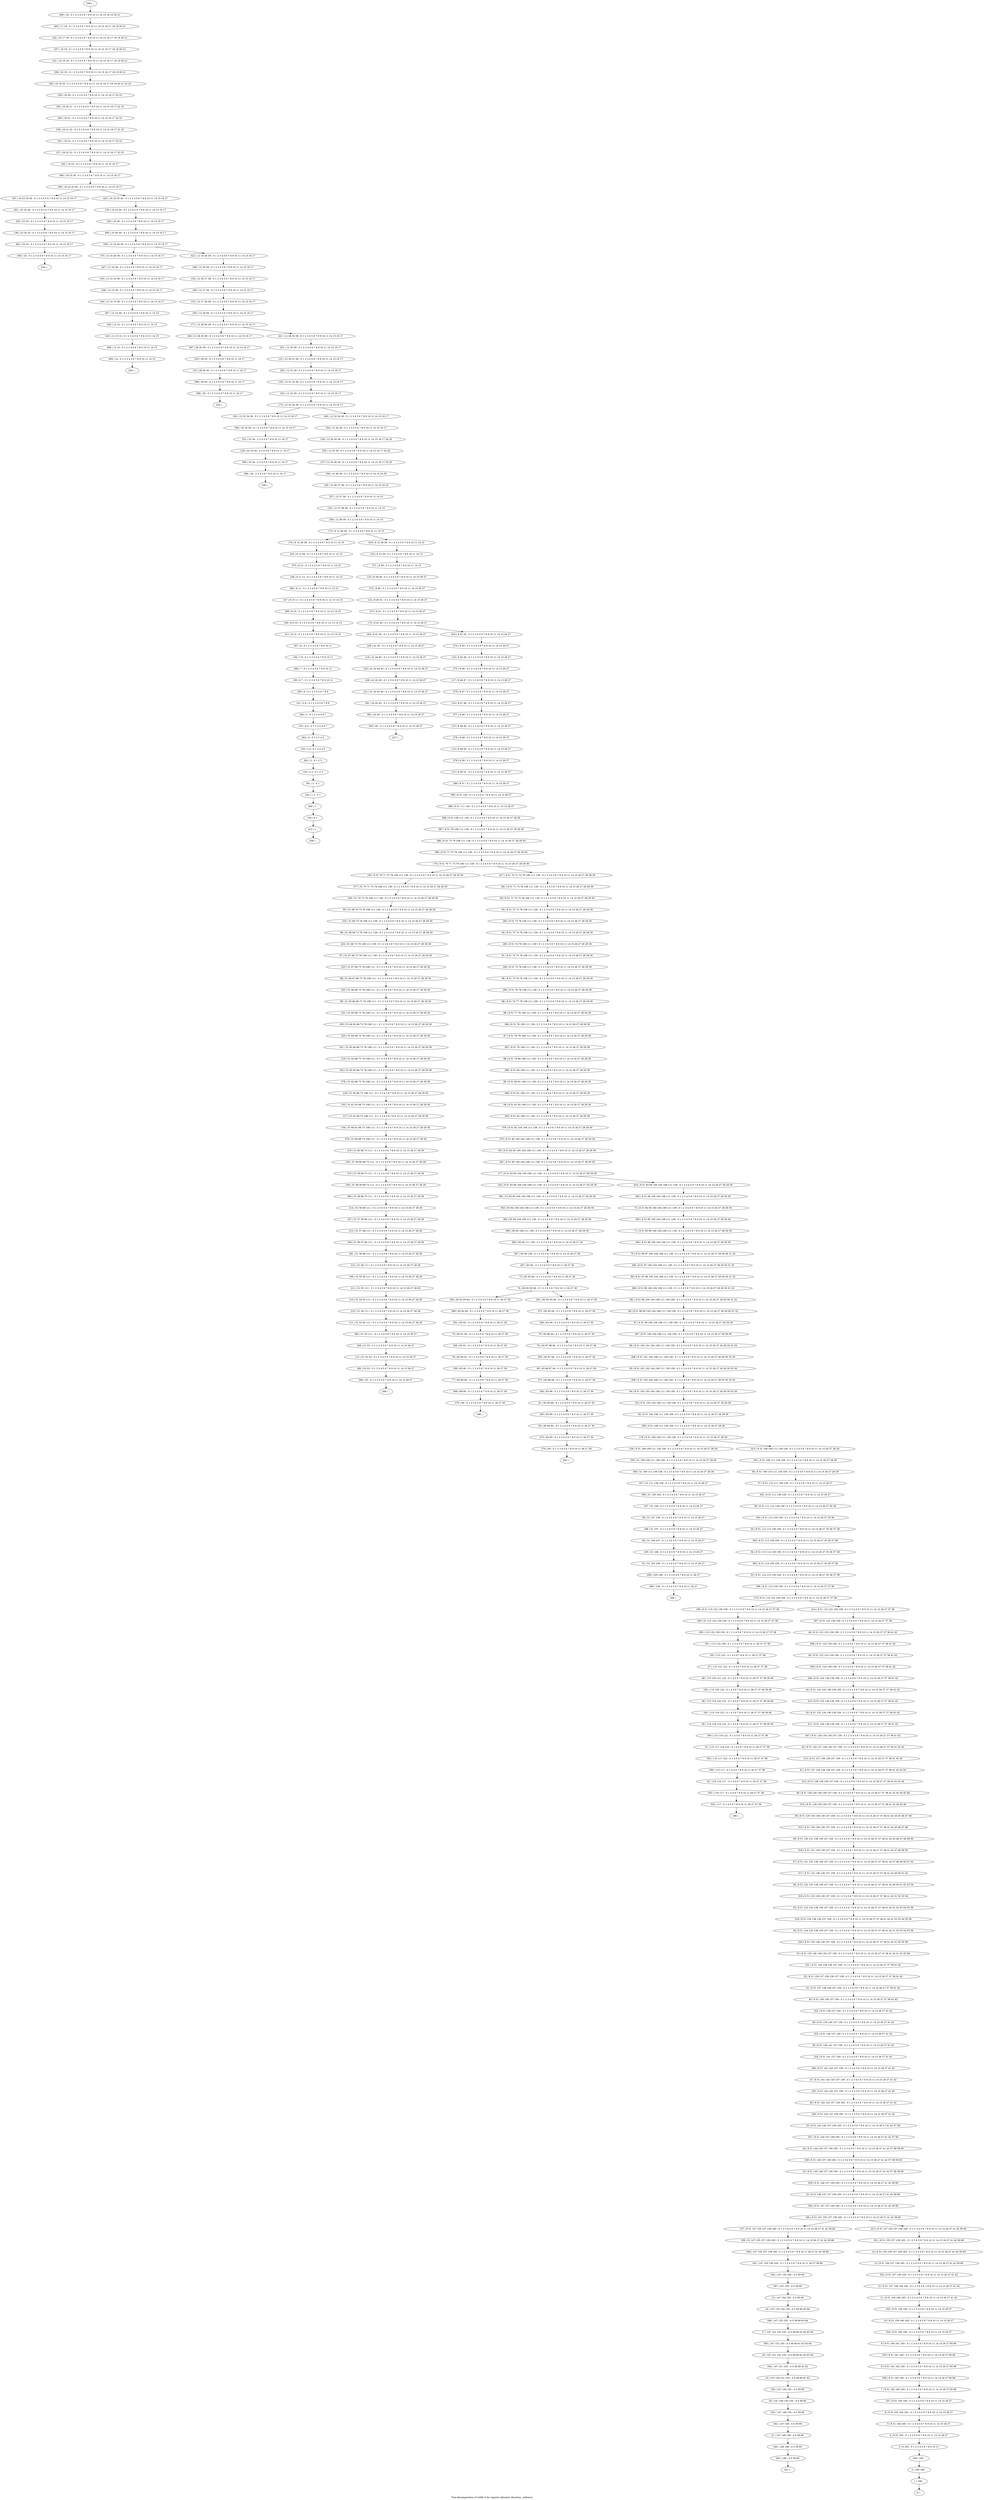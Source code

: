 digraph G {
graph [label="Tree-decomposition of width 9 for register allocator (function _address)"]
0[label="0 | : "];
1[label="1 | 166 : "];
2[label="2 | 165 166 : "];
3[label="3 | 8 165 : 0 1 2 3 4 5 6 7 8 9 10 11 "];
4[label="4 | 8 51 165 : 0 1 2 3 4 5 6 7 8 9 10 11 14 15 26 27 "];
5[label="5 | 8 51 164 165 : 0 1 2 3 4 5 6 7 8 9 10 11 14 15 26 27 "];
6[label="6 | 8 51 163 164 165 : 0 1 2 3 4 5 6 7 8 9 10 11 14 15 26 27 "];
7[label="7 | 8 51 162 163 165 : 0 1 2 3 4 5 6 7 8 9 10 11 14 15 26 27 65 66 "];
8[label="8 | 8 51 161 162 165 : 0 1 2 3 4 5 6 7 8 9 10 11 14 15 26 27 65 66 "];
9[label="9 | 8 51 160 161 165 : 0 1 2 3 4 5 6 7 8 9 10 11 14 15 26 27 65 66 "];
10[label="10 | 8 51 159 160 165 : 0 1 2 3 4 5 6 7 8 9 10 11 14 15 26 27 "];
11[label="11 | 8 51 158 159 165 : 0 1 2 3 4 5 6 7 8 9 10 11 14 15 26 27 41 42 "];
12[label="12 | 8 51 157 158 159 165 : 0 1 2 3 4 5 6 7 8 9 10 11 14 15 26 27 41 42 "];
13[label="13 | 8 51 156 157 159 165 : 0 1 2 3 4 5 6 7 8 9 10 11 14 15 26 27 41 42 59 60 "];
14[label="14 | 8 51 155 156 157 159 165 : 0 1 2 3 4 5 6 7 8 9 10 11 14 15 26 27 41 42 59 60 "];
15[label="15 | 147 154 155 : 4 5 59 60 "];
16[label="16 | 147 153 154 155 : 4 5 59 60 63 64 "];
17[label="17 | 147 152 153 155 : 4 5 59 60 61 62 63 64 "];
18[label="18 | 147 151 152 155 : 4 5 59 60 61 62 63 64 "];
19[label="19 | 147 150 151 155 : 4 5 59 60 61 62 "];
20[label="20 | 147 149 150 155 : 4 5 59 60 "];
21[label="21 | 147 148 149 : 4 5 59 60 "];
22[label="22 | 8 51 146 147 157 159 165 : 0 1 2 3 4 5 6 7 8 9 10 11 14 15 26 27 41 42 59 60 "];
23[label="23 | 8 51 145 146 157 159 165 : 0 1 2 3 4 5 6 7 8 9 10 11 14 15 26 27 41 42 57 58 59 60 "];
24[label="24 | 8 51 144 145 157 159 165 : 0 1 2 3 4 5 6 7 8 9 10 11 14 15 26 27 41 42 57 58 59 60 "];
25[label="25 | 8 51 143 144 157 159 165 : 0 1 2 3 4 5 6 7 8 9 10 11 14 15 26 27 41 42 57 58 "];
26[label="26 | 8 51 142 143 157 159 165 : 0 1 2 3 4 5 6 7 8 9 10 11 14 15 26 27 41 42 "];
27[label="27 | 8 51 141 142 143 157 159 : 0 1 2 3 4 5 6 7 8 9 10 11 14 15 26 27 41 42 "];
28[label="28 | 8 51 140 141 157 159 : 0 1 2 3 4 5 6 7 8 9 10 11 14 15 26 27 41 42 "];
29[label="29 | 8 51 139 140 157 159 : 0 1 2 3 4 5 6 7 8 9 10 11 14 15 26 27 41 42 "];
30[label="30 | 8 51 138 139 157 159 : 0 1 2 3 4 5 6 7 8 9 10 11 14 15 26 27 37 38 41 42 "];
31[label="31 | 8 51 137 138 139 157 159 : 0 1 2 3 4 5 6 7 8 9 10 11 14 15 26 27 37 38 41 42 "];
32[label="32 | 8 51 136 137 138 139 157 159 : 0 1 2 3 4 5 6 7 8 9 10 11 14 15 26 27 37 38 41 42 "];
33[label="33 | 8 51 135 136 138 139 157 159 : 0 1 2 3 4 5 6 7 8 9 10 11 14 15 26 27 37 38 41 42 51 52 55 56 "];
34[label="34 | 8 51 134 135 138 139 157 159 : 0 1 2 3 4 5 6 7 8 9 10 11 14 15 26 27 37 38 41 42 51 52 53 54 55 56 "];
35[label="35 | 8 51 133 134 138 139 157 159 : 0 1 2 3 4 5 6 7 8 9 10 11 14 15 26 27 37 38 41 42 51 52 53 54 55 56 "];
36[label="36 | 8 51 132 133 138 139 157 159 : 0 1 2 3 4 5 6 7 8 9 10 11 14 15 26 27 37 38 41 42 49 50 51 52 53 54 "];
37[label="37 | 8 51 131 132 138 139 157 159 : 0 1 2 3 4 5 6 7 8 9 10 11 14 15 26 27 37 38 41 42 47 48 49 50 51 52 "];
38[label="38 | 8 51 130 131 138 139 157 159 : 0 1 2 3 4 5 6 7 8 9 10 11 14 15 26 27 37 38 41 42 45 46 47 48 49 50 "];
39[label="39 | 8 51 129 130 138 139 157 159 : 0 1 2 3 4 5 6 7 8 9 10 11 14 15 26 27 37 38 41 42 44 45 46 47 48 "];
40[label="40 | 8 51 128 129 138 139 157 159 : 0 1 2 3 4 5 6 7 8 9 10 11 14 15 26 27 37 38 41 42 43 44 45 46 "];
41[label="41 | 8 51 127 128 138 139 157 159 : 0 1 2 3 4 5 6 7 8 9 10 11 14 15 26 27 37 38 41 42 43 44 "];
42[label="42 | 8 51 126 127 138 139 157 159 : 0 1 2 3 4 5 6 7 8 9 10 11 14 15 26 27 37 38 41 42 43 "];
43[label="43 | 8 51 125 126 138 139 159 : 0 1 2 3 4 5 6 7 8 9 10 11 14 15 26 27 37 38 41 42 "];
44[label="44 | 8 51 124 125 138 139 159 : 0 1 2 3 4 5 6 7 8 9 10 11 14 15 26 27 37 38 41 42 "];
45[label="45 | 8 51 123 124 139 159 : 0 1 2 3 4 5 6 7 8 9 10 11 14 15 26 27 37 38 41 42 "];
46[label="46 | 8 51 122 123 139 159 : 0 1 2 3 4 5 6 7 8 9 10 11 14 15 26 27 37 38 41 42 "];
47[label="47 | 115 121 122 : 0 1 4 5 6 7 8 9 10 11 26 27 37 38 "];
48[label="48 | 115 120 121 122 : 0 1 4 5 6 7 8 9 10 11 26 27 37 38 39 40 "];
49[label="49 | 115 119 120 122 : 0 1 4 5 6 7 8 9 10 11 26 27 37 38 39 40 "];
50[label="50 | 115 118 119 122 : 0 1 4 5 6 7 8 9 10 11 26 27 37 38 39 40 "];
51[label="51 | 115 117 118 122 : 0 1 4 5 6 7 8 9 10 11 26 27 37 38 "];
52[label="52 | 115 116 117 : 0 1 4 5 6 7 8 9 10 11 26 27 37 38 "];
53[label="53 | 8 51 114 115 139 159 : 0 1 2 3 4 5 6 7 8 9 10 11 14 15 26 27 35 36 37 38 "];
54[label="54 | 8 51 113 114 139 159 : 0 1 2 3 4 5 6 7 8 9 10 11 14 15 26 27 35 36 37 38 "];
55[label="55 | 8 51 112 113 139 159 : 0 1 2 3 4 5 6 7 8 9 10 11 14 15 26 27 35 36 37 38 "];
56[label="56 | 8 51 111 112 139 159 : 0 1 2 3 4 5 6 7 8 9 10 11 14 15 26 27 35 36 "];
57[label="57 | 8 51 110 111 139 159 : 0 1 2 3 4 5 6 7 8 9 10 11 14 15 26 27 "];
58[label="58 | 8 51 109 110 111 139 159 : 0 1 2 3 4 5 6 7 8 9 10 11 14 15 26 27 28 29 "];
59[label="59 | 51 107 159 : 0 1 2 3 4 5 6 7 8 9 10 11 14 15 26 27 "];
60[label="60 | 51 106 107 : 0 1 2 3 4 5 6 7 8 9 10 11 14 15 26 27 "];
61[label="61 | 51 105 106 : 0 1 2 3 4 5 6 7 8 9 10 11 14 15 26 27 "];
62[label="62 | 8 51 104 108 111 139 159 : 0 1 2 3 4 5 6 7 8 9 10 11 14 15 26 27 28 29 30 "];
63[label="63 | 8 51 103 104 108 111 139 159 : 0 1 2 3 4 5 6 7 8 9 10 11 14 15 26 27 28 29 30 "];
64[label="64 | 8 51 102 103 104 108 111 139 159 : 0 1 2 3 4 5 6 7 8 9 10 11 14 15 26 27 28 29 30 33 34 "];
65[label="65 | 8 51 101 102 104 108 111 139 159 : 0 1 2 3 4 5 6 7 8 9 10 11 14 15 26 27 28 29 30 33 34 "];
66[label="66 | 8 51 100 101 104 108 111 139 159 : 0 1 2 3 4 5 6 7 8 9 10 11 14 15 26 27 28 29 30 33 34 "];
67[label="67 | 8 51 99 100 104 108 111 139 159 : 0 1 2 3 4 5 6 7 8 9 10 11 14 15 26 27 28 29 30 "];
68[label="68 | 8 51 98 99 100 104 108 111 139 159 : 0 1 2 3 4 5 6 7 8 9 10 11 14 15 26 27 28 29 30 31 32 "];
69[label="69 | 8 51 97 98 100 104 108 111 139 : 0 1 2 3 4 5 6 7 8 9 10 11 14 15 26 27 28 29 30 31 32 "];
70[label="70 | 8 51 96 97 100 104 108 111 139 : 0 1 2 3 4 5 6 7 8 9 10 11 14 15 26 27 28 29 30 31 32 "];
71[label="71 | 8 51 95 96 100 104 108 111 139 : 0 1 2 3 4 5 6 7 8 9 10 11 14 15 26 27 28 29 30 "];
72[label="72 | 8 51 94 95 100 104 108 111 139 : 0 1 2 3 4 5 6 7 8 9 10 11 14 15 26 27 28 29 30 "];
73[label="73 | 83 93 94 : 0 1 2 3 4 5 6 7 8 9 10 11 26 27 30 "];
74[label="74 | 83 92 93 94 : 0 1 2 3 4 5 6 7 8 9 10 11 26 27 30 "];
75[label="75 | 83 91 92 : 0 1 2 3 4 5 6 7 8 9 10 11 26 27 30 "];
76[label="76 | 83 90 91 : 0 1 2 3 4 5 6 7 8 9 10 11 26 27 30 "];
77[label="77 | 83 89 90 : 0 1 2 3 4 5 6 7 8 9 10 11 26 27 30 "];
78[label="78 | 83 88 94 : 0 1 2 3 4 5 6 7 8 9 10 11 26 27 30 "];
79[label="79 | 83 87 88 94 : 0 1 2 3 4 5 6 7 8 9 10 11 26 27 30 "];
80[label="80 | 83 86 87 94 : 0 1 2 3 4 5 6 7 8 9 10 11 26 27 30 "];
81[label="81 | 83 85 86 : 0 1 2 3 4 5 6 7 8 9 10 11 26 27 30 "];
82[label="82 | 83 84 85 : 0 1 2 3 4 5 6 7 8 9 10 11 26 27 30 "];
83[label="83 | 8 51 82 83 100 104 108 111 139 : 0 1 2 3 4 5 6 7 8 9 10 11 14 15 26 27 28 29 30 "];
84[label="84 | 8 51 81 82 108 111 139 : 0 1 2 3 4 5 6 7 8 9 10 11 14 15 26 27 28 29 30 "];
85[label="85 | 8 51 80 81 108 111 139 : 0 1 2 3 4 5 6 7 8 9 10 11 14 15 26 27 28 29 30 "];
86[label="86 | 8 51 79 80 108 111 139 : 0 1 2 3 4 5 6 7 8 9 10 11 14 15 26 27 28 29 30 "];
87[label="87 | 8 51 78 79 108 111 139 : 0 1 2 3 4 5 6 7 8 9 10 11 14 15 26 27 28 29 30 "];
88[label="88 | 8 51 77 78 108 111 139 : 0 1 2 3 4 5 6 7 8 9 10 11 14 15 26 27 28 29 30 "];
89[label="89 | 8 51 76 77 78 108 111 139 : 0 1 2 3 4 5 6 7 8 9 10 11 14 15 26 27 28 29 30 "];
90[label="90 | 8 51 75 76 78 108 111 139 : 0 1 2 3 4 5 6 7 8 9 10 11 14 15 26 27 28 29 30 "];
91[label="91 | 8 51 74 75 78 108 111 139 : 0 1 2 3 4 5 6 7 8 9 10 11 14 15 26 27 28 29 30 "];
92[label="92 | 8 51 73 74 78 108 111 139 : 0 1 2 3 4 5 6 7 8 9 10 11 14 15 26 27 28 29 30 "];
93[label="93 | 8 51 72 73 78 108 111 139 : 0 1 2 3 4 5 6 7 8 9 10 11 14 15 26 27 28 29 30 "];
94[label="94 | 8 51 71 72 73 78 108 111 139 : 0 1 2 3 4 5 6 7 8 9 10 11 14 15 26 27 28 29 30 "];
95[label="95 | 51 69 70 73 78 108 111 139 : 0 1 2 3 4 5 6 7 8 9 10 11 14 15 26 27 28 29 30 "];
96[label="96 | 51 68 69 73 78 108 111 139 : 0 1 2 3 4 5 6 7 8 9 10 11 14 15 26 27 28 29 30 "];
97[label="97 | 51 67 68 73 78 108 111 139 : 0 1 2 3 4 5 6 7 8 9 10 11 14 15 26 27 28 29 30 "];
98[label="98 | 51 66 67 68 73 78 108 111 : 0 1 2 3 4 5 6 7 8 9 10 11 14 15 26 27 28 29 30 "];
99[label="99 | 51 65 66 68 73 78 108 111 : 0 1 2 3 4 5 6 7 8 9 10 11 14 15 26 27 28 29 30 "];
100[label="100 | 51 64 65 68 73 78 108 111 : 0 1 2 3 4 5 6 7 8 9 10 11 14 15 26 27 28 29 30 "];
101[label="101 | 51 63 64 68 73 78 108 111 : 0 1 2 3 4 5 6 7 8 9 10 11 14 15 26 27 28 29 30 "];
102[label="102 | 51 62 63 68 73 78 108 111 : 0 1 2 3 4 5 6 7 8 9 10 11 14 15 26 27 28 29 30 "];
103[label="103 | 51 61 62 68 73 108 111 : 0 1 2 3 4 5 6 7 8 9 10 11 14 15 26 27 28 29 30 "];
104[label="104 | 51 60 61 68 73 108 111 : 0 1 2 3 4 5 6 7 8 9 10 11 14 15 26 27 28 29 30 "];
105[label="105 | 51 59 60 68 73 111 : 0 1 2 3 4 5 6 7 8 9 10 11 14 15 26 27 28 29 "];
106[label="106 | 51 58 59 68 73 111 : 0 1 2 3 4 5 6 7 8 9 10 11 14 15 26 27 28 29 "];
107[label="107 | 51 57 58 68 111 : 0 1 2 3 4 5 6 7 8 9 10 11 14 15 26 27 28 29 "];
108[label="108 | 51 56 57 68 111 : 0 1 2 3 4 5 6 7 8 9 10 11 14 15 26 27 28 29 "];
109[label="109 | 51 55 56 111 : 0 1 2 3 4 5 6 7 8 9 10 11 14 15 26 27 28 29 "];
110[label="110 | 51 54 55 111 : 0 1 2 3 4 5 6 7 8 9 10 11 14 15 26 27 28 29 "];
111[label="111 | 51 53 54 111 : 0 1 2 3 4 5 6 7 8 9 10 11 14 15 26 27 28 29 "];
112[label="112 | 51 52 53 : 0 1 2 3 4 5 6 7 8 9 10 11 14 15 26 27 "];
113[label="113 | 8 50 51 : 0 1 2 3 4 5 6 7 8 9 10 11 14 15 26 27 "];
114[label="114 | 8 49 50 : 0 1 2 3 4 5 6 7 8 9 10 11 14 15 26 27 "];
115[label="115 | 8 48 49 : 0 1 2 3 4 5 6 7 8 9 10 11 14 15 26 27 "];
116[label="116 | 8 47 48 : 0 1 2 3 4 5 6 7 8 9 10 11 14 15 26 27 "];
117[label="117 | 8 46 47 : 0 1 2 3 4 5 6 7 8 9 10 11 14 15 26 27 "];
118[label="118 | 8 45 46 : 0 1 2 3 4 5 6 7 8 9 10 11 14 15 26 27 "];
119[label="119 | 41 44 45 : 0 1 2 3 4 5 6 7 8 9 10 11 14 15 26 27 "];
120[label="120 | 41 43 44 45 : 0 1 2 3 4 5 6 7 8 9 10 11 14 15 26 27 "];
121[label="121 | 41 42 43 45 : 0 1 2 3 4 5 6 7 8 9 10 11 14 15 26 27 "];
122[label="122 | 8 40 41 : 0 1 2 3 4 5 6 7 8 9 10 11 14 15 26 27 "];
123[label="123 | 8 39 40 : 0 1 2 3 4 5 6 7 8 9 10 11 14 15 26 27 "];
124[label="124 | 8 12 39 : 0 1 2 3 4 5 6 7 8 9 10 11 14 15 "];
125[label="125 | 12 37 38 39 : 0 1 2 3 4 5 6 7 8 9 10 11 14 15 "];
126[label="126 | 12 36 37 39 : 0 1 2 3 4 5 6 7 8 9 10 11 14 15 24 25 "];
127[label="127 | 12 35 36 39 : 0 1 2 3 4 5 6 7 8 9 10 11 14 15 16 17 24 25 "];
128[label="128 | 12 34 35 39 : 0 1 2 3 4 5 6 7 8 9 10 11 14 15 16 17 24 25 "];
129[label="129 | 32 33 34 : 2 3 4 5 6 7 8 9 10 11 16 17 "];
130[label="130 | 12 31 32 39 : 0 1 2 3 4 5 6 7 8 9 10 11 14 15 16 17 "];
131[label="131 | 12 30 31 39 : 0 1 2 3 4 5 6 7 8 9 10 11 14 15 16 17 "];
132[label="132 | 28 29 30 : 0 1 2 3 4 5 6 7 8 9 10 11 16 17 "];
133[label="133 | 12 27 28 39 : 0 1 2 3 4 5 6 7 8 9 10 11 14 15 16 17 "];
134[label="134 | 12 26 27 39 : 0 1 2 3 4 5 6 7 8 9 10 11 14 15 16 17 "];
135[label="135 | 16 23 26 : 0 1 2 3 4 5 6 7 8 9 10 11 14 15 16 17 "];
136[label="136 | 23 24 25 : 0 1 2 3 4 5 6 7 8 9 10 11 14 15 16 17 "];
137[label="137 | 16 22 23 : 0 1 2 3 4 5 6 7 8 9 10 11 14 15 16 17 22 23 "];
138[label="138 | 16 21 22 : 0 1 2 3 4 5 6 7 8 9 10 11 14 15 16 17 22 23 "];
139[label="139 | 16 20 21 : 0 1 2 3 4 5 6 7 8 9 10 11 14 15 16 17 22 23 "];
140[label="140 | 16 19 20 : 0 1 2 3 4 5 6 7 8 9 10 11 14 15 16 17 18 19 20 21 22 23 "];
141[label="141 | 16 18 19 : 0 1 2 3 4 5 6 7 8 9 10 11 14 15 16 17 18 19 20 21 "];
142[label="142 | 16 17 18 : 0 1 2 3 4 5 6 7 8 9 10 11 14 15 16 17 18 19 20 21 "];
143[label="143 | 12 15 16 39 : 0 1 2 3 4 5 6 7 8 9 10 11 14 15 16 17 "];
144[label="144 | 12 14 15 39 : 0 1 2 3 4 5 6 7 8 9 10 11 14 15 16 17 "];
145[label="145 | 12 13 14 : 0 1 2 3 4 5 6 7 8 9 10 11 14 15 "];
146[label="146 | 8 11 12 : 0 1 2 3 4 5 6 7 8 9 10 11 14 15 "];
147[label="147 | 8 10 11 : 0 1 2 3 4 5 6 7 8 9 10 11 12 13 14 15 "];
148[label="148 | 8 9 10 : 0 1 2 3 4 5 6 7 8 9 10 11 12 13 14 15 "];
149[label="149 | 7 8 : 0 1 2 3 4 5 6 7 8 9 10 11 "];
150[label="150 | 6 7 : 0 1 2 3 4 5 6 7 8 9 10 11 "];
151[label="151 | 5 6 : 0 1 2 3 4 5 6 7 8 9 "];
152[label="152 | 4 5 : 0 1 2 3 4 5 6 7 "];
153[label="153 | 3 4 : 0 1 2 3 4 5 "];
154[label="154 | 2 3 : 0 1 2 3 "];
155[label="155 | 1 2 : 0 1 "];
156[label="156 | 0 1 : "];
157[label="157 | 8 51 147 155 157 159 165 : 0 1 2 3 4 5 6 7 8 9 10 11 14 15 26 27 41 42 59 60 "];
158[label="158 | 8 51 115 122 139 159 : 0 1 2 3 4 5 6 7 8 9 10 11 14 15 26 27 37 38 "];
159[label="159 | 8 51 108 109 111 139 159 : 0 1 2 3 4 5 6 7 8 9 10 11 14 15 26 27 28 29 "];
160[label="160 | 83 92 93 94 : 0 1 2 3 4 5 6 7 8 9 10 11 26 27 30 "];
161[label="161 | 83 92 93 94 : 0 1 2 3 4 5 6 7 8 9 10 11 26 27 30 "];
162[label="162 | 8 51 83 94 100 104 108 111 139 : 0 1 2 3 4 5 6 7 8 9 10 11 14 15 26 27 28 29 30 "];
163[label="163 | 8 51 70 71 73 78 108 111 139 : 0 1 2 3 4 5 6 7 8 9 10 11 14 15 26 27 28 29 30 "];
164[label="164 | 8 41 45 : 0 1 2 3 4 5 6 7 8 9 10 11 14 15 26 27 "];
165[label="165 | 12 32 34 39 : 0 1 2 3 4 5 6 7 8 9 10 11 14 15 16 17 "];
166[label="166 | 12 28 30 39 : 0 1 2 3 4 5 6 7 8 9 10 11 14 15 16 17 "];
167[label="167 | 16 23 25 26 : 0 1 2 3 4 5 6 7 8 9 10 11 14 15 16 17 "];
168[label="168 | 16 23 25 26 : 0 1 2 3 4 5 6 7 8 9 10 11 14 15 16 17 "];
169[label="169 | 12 16 26 39 : 0 1 2 3 4 5 6 7 8 9 10 11 14 15 16 17 "];
170[label="170 | 12 16 26 39 : 0 1 2 3 4 5 6 7 8 9 10 11 14 15 16 17 "];
171[label="171 | 12 28 30 39 : 0 1 2 3 4 5 6 7 8 9 10 11 14 15 16 17 "];
172[label="172 | 12 32 34 39 : 0 1 2 3 4 5 6 7 8 9 10 11 14 15 16 17 "];
173[label="173 | 8 12 38 39 : 0 1 2 3 4 5 6 7 8 9 10 11 14 15 "];
174[label="174 | 8 12 38 39 : 0 1 2 3 4 5 6 7 8 9 10 11 14 15 "];
175[label="175 | 8 41 45 : 0 1 2 3 4 5 6 7 8 9 10 11 14 15 26 27 "];
176[label="176 | 8 51 70 71 73 78 108 111 139 : 0 1 2 3 4 5 6 7 8 9 10 11 14 15 26 27 28 29 30 "];
177[label="177 | 8 51 83 94 100 104 108 111 139 : 0 1 2 3 4 5 6 7 8 9 10 11 14 15 26 27 28 29 30 "];
178[label="178 | 8 51 108 109 111 139 159 : 0 1 2 3 4 5 6 7 8 9 10 11 14 15 26 27 28 29 "];
179[label="179 | 8 51 115 122 139 159 : 0 1 2 3 4 5 6 7 8 9 10 11 14 15 26 27 37 38 "];
180[label="180 | 8 51 147 155 157 159 165 : 0 1 2 3 4 5 6 7 8 9 10 11 14 15 26 27 41 42 59 60 "];
181[label="181 | : "];
182[label="182 | 147 149 : 4 5 59 60 "];
183[label="183 | 147 150 155 : 4 5 59 60 "];
184[label="184 | 147 151 155 : 4 5 59 60 61 62 "];
185[label="185 | 147 152 155 : 4 5 59 60 61 62 63 64 "];
186[label="186 | 147 153 155 : 4 5 59 60 63 64 "];
187[label="187 | 147 155 : 4 5 59 60 "];
188[label="188 | : "];
189[label="189 | 115 117 : 0 1 4 5 6 7 8 9 10 11 26 27 37 38 "];
190[label="190 | 115 118 122 : 0 1 4 5 6 7 8 9 10 11 26 27 37 38 "];
191[label="191 | 115 119 122 : 0 1 4 5 6 7 8 9 10 11 26 27 37 38 39 40 "];
192[label="192 | 115 120 122 : 0 1 4 5 6 7 8 9 10 11 26 27 37 38 39 40 "];
193[label="193 | 115 122 : 0 1 4 5 6 7 8 9 10 11 26 27 37 38 "];
194[label="194 | : "];
195[label="195 | 51 106 : 0 1 2 3 4 5 6 7 8 9 10 11 14 15 26 27 "];
196[label="196 | 51 107 : 0 1 2 3 4 5 6 7 8 9 10 11 14 15 26 27 "];
197[label="197 | 51 159 : 0 1 2 3 4 5 6 7 8 9 10 11 14 15 26 27 "];
198[label="198 | : "];
199[label="199 | 83 90 : 0 1 2 3 4 5 6 7 8 9 10 11 26 27 30 "];
200[label="200 | 83 91 : 0 1 2 3 4 5 6 7 8 9 10 11 26 27 30 "];
201[label="201 | 83 92 : 0 1 2 3 4 5 6 7 8 9 10 11 26 27 30 "];
202[label="202 | : "];
203[label="203 | 83 85 : 0 1 2 3 4 5 6 7 8 9 10 11 26 27 30 "];
204[label="204 | 83 86 : 0 1 2 3 4 5 6 7 8 9 10 11 26 27 30 "];
205[label="205 | 83 87 94 : 0 1 2 3 4 5 6 7 8 9 10 11 26 27 30 "];
206[label="206 | 83 94 : 0 1 2 3 4 5 6 7 8 9 10 11 26 27 30 "];
207[label="207 | 83 94 : 0 1 2 3 4 5 6 7 8 9 10 11 26 27 30 "];
208[label="208 | : "];
209[label="209 | 51 53 : 0 1 2 3 4 5 6 7 8 9 10 11 14 15 26 27 "];
210[label="210 | 51 54 111 : 0 1 2 3 4 5 6 7 8 9 10 11 14 15 26 27 28 29 "];
211[label="211 | 51 55 111 : 0 1 2 3 4 5 6 7 8 9 10 11 14 15 26 27 28 29 "];
212[label="212 | 51 56 111 : 0 1 2 3 4 5 6 7 8 9 10 11 14 15 26 27 28 29 "];
213[label="213 | 51 57 68 111 : 0 1 2 3 4 5 6 7 8 9 10 11 14 15 26 27 28 29 "];
214[label="214 | 51 58 68 111 : 0 1 2 3 4 5 6 7 8 9 10 11 14 15 26 27 28 29 "];
215[label="215 | 51 59 68 73 111 : 0 1 2 3 4 5 6 7 8 9 10 11 14 15 26 27 28 29 "];
216[label="216 | 51 60 68 73 111 : 0 1 2 3 4 5 6 7 8 9 10 11 14 15 26 27 28 29 "];
217[label="217 | 51 61 68 73 108 111 : 0 1 2 3 4 5 6 7 8 9 10 11 14 15 26 27 28 29 30 "];
218[label="218 | 51 62 68 73 108 111 : 0 1 2 3 4 5 6 7 8 9 10 11 14 15 26 27 28 29 30 "];
219[label="219 | 51 63 68 73 78 108 111 : 0 1 2 3 4 5 6 7 8 9 10 11 14 15 26 27 28 29 30 "];
220[label="220 | 51 64 68 73 78 108 111 : 0 1 2 3 4 5 6 7 8 9 10 11 14 15 26 27 28 29 30 "];
221[label="221 | 51 65 68 73 78 108 111 : 0 1 2 3 4 5 6 7 8 9 10 11 14 15 26 27 28 29 30 "];
222[label="222 | 51 66 68 73 78 108 111 : 0 1 2 3 4 5 6 7 8 9 10 11 14 15 26 27 28 29 30 "];
223[label="223 | 51 67 68 73 78 108 111 : 0 1 2 3 4 5 6 7 8 9 10 11 14 15 26 27 28 29 30 "];
224[label="224 | 51 68 73 78 108 111 139 : 0 1 2 3 4 5 6 7 8 9 10 11 14 15 26 27 28 29 30 "];
225[label="225 | 51 69 73 78 108 111 139 : 0 1 2 3 4 5 6 7 8 9 10 11 14 15 26 27 28 29 30 "];
226[label="226 | 51 70 73 78 108 111 139 : 0 1 2 3 4 5 6 7 8 9 10 11 14 15 26 27 28 29 30 "];
227[label="227 | : "];
228[label="228 | 41 43 45 : 0 1 2 3 4 5 6 7 8 9 10 11 14 15 26 27 "];
229[label="229 | 41 45 : 0 1 2 3 4 5 6 7 8 9 10 11 14 15 26 27 "];
230[label="230 | : "];
231[label="231 | 32 34 : 2 3 4 5 6 7 8 9 10 11 16 17 "];
232[label="232 | : "];
233[label="233 | 28 30 : 0 1 2 3 4 5 6 7 8 9 10 11 16 17 "];
234[label="234 | : "];
235[label="235 | 23 25 : 0 1 2 3 4 5 6 7 8 9 10 11 14 15 16 17 "];
236[label="236 | : "];
237[label="237 | 16 18 : 0 1 2 3 4 5 6 7 8 9 10 11 14 15 16 17 18 19 20 21 "];
238[label="238 | 16 19 : 0 1 2 3 4 5 6 7 8 9 10 11 14 15 16 17 18 19 20 21 "];
239[label="239 | 16 20 : 0 1 2 3 4 5 6 7 8 9 10 11 14 15 16 17 22 23 "];
240[label="240 | 16 21 : 0 1 2 3 4 5 6 7 8 9 10 11 14 15 16 17 22 23 "];
241[label="241 | 16 22 : 0 1 2 3 4 5 6 7 8 9 10 11 14 15 16 17 22 23 "];
242[label="242 | 16 23 : 0 1 2 3 4 5 6 7 8 9 10 11 14 15 16 17 "];
243[label="243 | 16 26 : 0 1 2 3 4 5 6 7 8 9 10 11 14 15 16 17 "];
244[label="244 | : "];
245[label="245 | 12 14 : 0 1 2 3 4 5 6 7 8 9 10 11 14 15 "];
246[label="246 | 12 15 39 : 0 1 2 3 4 5 6 7 8 9 10 11 14 15 16 17 "];
247[label="247 | 12 16 39 : 0 1 2 3 4 5 6 7 8 9 10 11 14 15 16 17 "];
248[label="248 | 12 26 39 : 0 1 2 3 4 5 6 7 8 9 10 11 14 15 16 17 "];
249[label="249 | 12 27 39 : 0 1 2 3 4 5 6 7 8 9 10 11 14 15 16 17 "];
250[label="250 | 12 28 39 : 0 1 2 3 4 5 6 7 8 9 10 11 14 15 16 17 "];
251[label="251 | 12 30 39 : 0 1 2 3 4 5 6 7 8 9 10 11 14 15 16 17 "];
252[label="252 | 12 31 39 : 0 1 2 3 4 5 6 7 8 9 10 11 14 15 16 17 "];
253[label="253 | 12 32 39 : 0 1 2 3 4 5 6 7 8 9 10 11 14 15 16 17 "];
254[label="254 | 12 34 39 : 0 1 2 3 4 5 6 7 8 9 10 11 14 15 16 17 "];
255[label="255 | 12 35 39 : 0 1 2 3 4 5 6 7 8 9 10 11 14 15 16 17 24 25 "];
256[label="256 | 12 36 39 : 0 1 2 3 4 5 6 7 8 9 10 11 14 15 24 25 "];
257[label="257 | 12 37 39 : 0 1 2 3 4 5 6 7 8 9 10 11 14 15 "];
258[label="258 | 12 38 39 : 0 1 2 3 4 5 6 7 8 9 10 11 14 15 "];
259[label="259 | : "];
260[label="260 | 1 : "];
261[label="261 | 2 : 0 1 "];
262[label="262 | 3 : 0 1 2 3 "];
263[label="263 | 4 : 0 1 2 3 4 5 "];
264[label="264 | 5 : 0 1 2 3 4 5 6 7 "];
265[label="265 | 6 : 0 1 2 3 4 5 6 7 8 9 "];
266[label="266 | 7 : 0 1 2 3 4 5 6 7 8 9 10 11 "];
267[label="267 | 8 : 0 1 2 3 4 5 6 7 8 9 10 11 "];
268[label="268 | 8 10 : 0 1 2 3 4 5 6 7 8 9 10 11 12 13 14 15 "];
269[label="269 | 8 11 : 0 1 2 3 4 5 6 7 8 9 10 11 14 15 "];
270[label="270 | 8 12 : 0 1 2 3 4 5 6 7 8 9 10 11 14 15 "];
271[label="271 | 8 39 : 0 1 2 3 4 5 6 7 8 9 10 11 14 15 "];
272[label="272 | 8 40 : 0 1 2 3 4 5 6 7 8 9 10 11 14 15 26 27 "];
273[label="273 | 8 41 : 0 1 2 3 4 5 6 7 8 9 10 11 14 15 26 27 "];
274[label="274 | 8 45 : 0 1 2 3 4 5 6 7 8 9 10 11 14 15 26 27 "];
275[label="275 | 8 46 : 0 1 2 3 4 5 6 7 8 9 10 11 14 15 26 27 "];
276[label="276 | 8 47 : 0 1 2 3 4 5 6 7 8 9 10 11 14 15 26 27 "];
277[label="277 | 8 48 : 0 1 2 3 4 5 6 7 8 9 10 11 14 15 26 27 "];
278[label="278 | 8 49 : 0 1 2 3 4 5 6 7 8 9 10 11 14 15 26 27 "];
279[label="279 | 8 50 : 0 1 2 3 4 5 6 7 8 9 10 11 14 15 26 27 "];
280[label="280 | 8 51 : 0 1 2 3 4 5 6 7 8 9 10 11 14 15 26 27 "];
281[label="281 | 8 51 71 73 78 108 111 139 : 0 1 2 3 4 5 6 7 8 9 10 11 14 15 26 27 28 29 30 "];
282[label="282 | 8 51 73 78 108 111 139 : 0 1 2 3 4 5 6 7 8 9 10 11 14 15 26 27 28 29 30 "];
283[label="283 | 8 51 74 78 108 111 139 : 0 1 2 3 4 5 6 7 8 9 10 11 14 15 26 27 28 29 30 "];
284[label="284 | 8 51 75 78 108 111 139 : 0 1 2 3 4 5 6 7 8 9 10 11 14 15 26 27 28 29 30 "];
285[label="285 | 8 51 76 78 108 111 139 : 0 1 2 3 4 5 6 7 8 9 10 11 14 15 26 27 28 29 30 "];
286[label="286 | 8 51 78 108 111 139 : 0 1 2 3 4 5 6 7 8 9 10 11 14 15 26 27 28 29 30 "];
287[label="287 | 8 51 79 108 111 139 : 0 1 2 3 4 5 6 7 8 9 10 11 14 15 26 27 28 29 30 "];
288[label="288 | 8 51 80 108 111 139 : 0 1 2 3 4 5 6 7 8 9 10 11 14 15 26 27 28 29 30 "];
289[label="289 | 8 51 81 108 111 139 : 0 1 2 3 4 5 6 7 8 9 10 11 14 15 26 27 28 29 30 "];
290[label="290 | 8 51 82 108 111 139 : 0 1 2 3 4 5 6 7 8 9 10 11 14 15 26 27 28 29 30 "];
291[label="291 | 8 51 83 100 104 108 111 139 : 0 1 2 3 4 5 6 7 8 9 10 11 14 15 26 27 28 29 30 "];
292[label="292 | 8 51 94 100 104 108 111 139 : 0 1 2 3 4 5 6 7 8 9 10 11 14 15 26 27 28 29 30 "];
293[label="293 | 8 51 95 100 104 108 111 139 : 0 1 2 3 4 5 6 7 8 9 10 11 14 15 26 27 28 29 30 "];
294[label="294 | 8 51 96 100 104 108 111 139 : 0 1 2 3 4 5 6 7 8 9 10 11 14 15 26 27 28 29 30 "];
295[label="295 | 8 51 97 100 104 108 111 139 : 0 1 2 3 4 5 6 7 8 9 10 11 14 15 26 27 28 29 30 31 32 "];
296[label="296 | 8 51 98 100 104 108 111 139 : 0 1 2 3 4 5 6 7 8 9 10 11 14 15 26 27 28 29 30 31 32 "];
297[label="297 | 8 51 100 104 108 111 139 159 : 0 1 2 3 4 5 6 7 8 9 10 11 14 15 26 27 28 29 30 "];
298[label="298 | 8 51 101 104 108 111 139 159 : 0 1 2 3 4 5 6 7 8 9 10 11 14 15 26 27 28 29 30 33 34 "];
299[label="299 | 8 51 102 104 108 111 139 159 : 0 1 2 3 4 5 6 7 8 9 10 11 14 15 26 27 28 29 30 33 34 "];
300[label="300 | 8 51 108 111 139 159 : 0 1 2 3 4 5 6 7 8 9 10 11 14 15 26 27 28 29 "];
301[label="301 | 8 51 109 111 139 159 : 0 1 2 3 4 5 6 7 8 9 10 11 14 15 26 27 28 29 "];
302[label="302 | 8 51 111 139 159 : 0 1 2 3 4 5 6 7 8 9 10 11 14 15 26 27 "];
303[label="303 | 8 51 112 139 159 : 0 1 2 3 4 5 6 7 8 9 10 11 14 15 26 27 35 36 "];
304[label="304 | 8 51 113 139 159 : 0 1 2 3 4 5 6 7 8 9 10 11 14 15 26 27 35 36 37 38 "];
305[label="305 | 8 51 114 139 159 : 0 1 2 3 4 5 6 7 8 9 10 11 14 15 26 27 35 36 37 38 "];
306[label="306 | 8 51 115 139 159 : 0 1 2 3 4 5 6 7 8 9 10 11 14 15 26 27 37 38 "];
307[label="307 | 8 51 122 139 159 : 0 1 2 3 4 5 6 7 8 9 10 11 14 15 26 27 37 38 "];
308[label="308 | 8 51 123 139 159 : 0 1 2 3 4 5 6 7 8 9 10 11 14 15 26 27 37 38 41 42 "];
309[label="309 | 8 51 124 139 159 : 0 1 2 3 4 5 6 7 8 9 10 11 14 15 26 27 37 38 41 42 "];
310[label="310 | 8 51 125 138 139 159 : 0 1 2 3 4 5 6 7 8 9 10 11 14 15 26 27 37 38 41 42 "];
311[label="311 | 8 51 126 138 139 159 : 0 1 2 3 4 5 6 7 8 9 10 11 14 15 26 27 37 38 41 42 "];
312[label="312 | 8 51 127 138 139 157 159 : 0 1 2 3 4 5 6 7 8 9 10 11 14 15 26 27 37 38 41 42 43 "];
313[label="313 | 8 51 128 138 139 157 159 : 0 1 2 3 4 5 6 7 8 9 10 11 14 15 26 27 37 38 41 42 43 44 "];
314[label="314 | 8 51 129 138 139 157 159 : 0 1 2 3 4 5 6 7 8 9 10 11 14 15 26 27 37 38 41 42 44 45 46 "];
315[label="315 | 8 51 130 138 139 157 159 : 0 1 2 3 4 5 6 7 8 9 10 11 14 15 26 27 37 38 41 42 45 46 47 48 "];
316[label="316 | 8 51 131 138 139 157 159 : 0 1 2 3 4 5 6 7 8 9 10 11 14 15 26 27 37 38 41 42 47 48 49 50 "];
317[label="317 | 8 51 132 138 139 157 159 : 0 1 2 3 4 5 6 7 8 9 10 11 14 15 26 27 37 38 41 42 49 50 51 52 "];
318[label="318 | 8 51 133 138 139 157 159 : 0 1 2 3 4 5 6 7 8 9 10 11 14 15 26 27 37 38 41 42 51 52 53 54 "];
319[label="319 | 8 51 134 138 139 157 159 : 0 1 2 3 4 5 6 7 8 9 10 11 14 15 26 27 37 38 41 42 51 52 53 54 55 56 "];
320[label="320 | 8 51 135 138 139 157 159 : 0 1 2 3 4 5 6 7 8 9 10 11 14 15 26 27 37 38 41 42 51 52 55 56 "];
321[label="321 | 8 51 136 138 139 157 159 : 0 1 2 3 4 5 6 7 8 9 10 11 14 15 26 27 37 38 41 42 "];
322[label="322 | 8 51 139 157 159 : 0 1 2 3 4 5 6 7 8 9 10 11 14 15 26 27 41 42 "];
323[label="323 | 8 51 140 157 159 : 0 1 2 3 4 5 6 7 8 9 10 11 14 15 26 27 41 42 "];
324[label="324 | 8 51 141 157 159 : 0 1 2 3 4 5 6 7 8 9 10 11 14 15 26 27 41 42 "];
325[label="325 | 8 51 142 143 157 159 : 0 1 2 3 4 5 6 7 8 9 10 11 14 15 26 27 41 42 "];
326[label="326 | 8 51 143 157 159 165 : 0 1 2 3 4 5 6 7 8 9 10 11 14 15 26 27 41 42 "];
327[label="327 | 8 51 144 157 159 165 : 0 1 2 3 4 5 6 7 8 9 10 11 14 15 26 27 41 42 57 58 "];
328[label="328 | 8 51 145 157 159 165 : 0 1 2 3 4 5 6 7 8 9 10 11 14 15 26 27 41 42 57 58 59 60 "];
329[label="329 | 8 51 146 157 159 165 : 0 1 2 3 4 5 6 7 8 9 10 11 14 15 26 27 41 42 59 60 "];
330[label="330 | 8 51 147 157 159 165 : 0 1 2 3 4 5 6 7 8 9 10 11 14 15 26 27 41 42 59 60 "];
331[label="331 | 8 51 155 157 159 165 : 0 1 2 3 4 5 6 7 8 9 10 11 14 15 26 27 41 42 59 60 "];
332[label="332 | 8 51 157 159 165 : 0 1 2 3 4 5 6 7 8 9 10 11 14 15 26 27 41 42 "];
333[label="333 | 8 51 159 165 : 0 1 2 3 4 5 6 7 8 9 10 11 14 15 26 27 "];
334[label="334 | 8 51 160 165 : 0 1 2 3 4 5 6 7 8 9 10 11 14 15 26 27 "];
335[label="335 | 8 51 161 165 : 0 1 2 3 4 5 6 7 8 9 10 11 14 15 26 27 65 66 "];
336[label="336 | 8 51 162 165 : 0 1 2 3 4 5 6 7 8 9 10 11 14 15 26 27 65 66 "];
337[label="337 | 8 51 163 165 : 0 1 2 3 4 5 6 7 8 9 10 11 14 15 26 27 "];
338[label="338 | 165 : "];
339[label="339 | 51 147 155 157 159 165 : 0 1 2 3 4 5 6 7 8 9 10 11 14 15 26 27 41 42 59 60 "];
340[label="340 | 147 155 157 159 165 : 0 1 2 3 4 5 6 7 8 9 10 11 26 27 41 42 59 60 "];
341[label="341 | 147 155 159 165 : 0 1 2 3 4 5 6 7 8 9 10 11 26 27 59 60 "];
342[label="342 | 147 155 165 : 4 5 59 60 "];
343[label="343 | 147 149 155 : 4 5 59 60 "];
344[label="344 | 148 149 : 4 5 59 60 "];
345[label="345 | 149 : 4 5 59 60 "];
346[label="346 | 8 51 141 143 157 159 : 0 1 2 3 4 5 6 7 8 9 10 11 14 15 26 27 41 42 "];
347[label="347 | 8 51 126 138 139 157 159 : 0 1 2 3 4 5 6 7 8 9 10 11 14 15 26 27 37 38 41 42 "];
348[label="348 | 8 51 124 138 139 159 : 0 1 2 3 4 5 6 7 8 9 10 11 14 15 26 27 37 38 41 42 "];
349[label="349 | 51 115 122 139 159 : 0 1 2 3 4 5 6 7 8 9 10 11 14 15 26 27 37 38 "];
350[label="350 | 115 122 139 159 : 0 1 2 3 4 5 6 7 8 9 10 11 14 15 26 27 37 38 "];
351[label="351 | 115 122 159 : 0 1 2 3 4 5 6 7 8 9 10 11 26 27 37 38 "];
352[label="352 | 115 117 122 : 0 1 4 5 6 7 8 9 10 11 26 27 37 38 "];
353[label="353 | 116 117 : 0 1 4 5 6 7 8 9 10 11 26 27 37 38 "];
354[label="354 | 117 : 0 1 4 5 6 7 8 9 10 11 26 27 37 38 "];
355[label="355 | 51 108 109 111 139 159 : 0 1 2 3 4 5 6 7 8 9 10 11 14 15 26 27 28 29 "];
356[label="356 | 51 109 111 139 159 : 0 1 2 3 4 5 6 7 8 9 10 11 14 15 26 27 28 29 "];
357[label="357 | 51 111 139 159 : 0 1 2 3 4 5 6 7 8 9 10 11 14 15 26 27 "];
358[label="358 | 51 139 159 : 0 1 2 3 4 5 6 7 8 9 10 11 14 15 26 27 "];
359[label="359 | 105 106 : 0 1 2 3 4 5 6 7 8 9 10 11 26 27 "];
360[label="360 | 106 : 0 1 2 3 4 5 6 7 8 9 10 11 26 27 "];
361[label="361 | 8 51 98 100 104 108 111 139 159 : 0 1 2 3 4 5 6 7 8 9 10 11 14 15 26 27 28 29 30 31 32 "];
362[label="362 | 51 83 94 100 104 108 111 139 : 0 1 2 3 4 5 6 7 8 9 10 11 14 15 26 27 28 29 30 "];
363[label="363 | 83 94 100 104 108 111 139 : 0 1 2 3 4 5 6 7 8 9 10 11 14 15 26 27 28 29 30 "];
364[label="364 | 83 94 104 108 111 139 : 0 1 2 3 4 5 6 7 8 9 10 11 14 15 26 27 28 29 30 "];
365[label="365 | 83 94 108 111 139 : 0 1 2 3 4 5 6 7 8 9 10 11 14 15 26 27 28 29 30 "];
366[label="366 | 83 94 111 139 : 0 1 2 3 4 5 6 7 8 9 10 11 14 15 26 27 30 "];
367[label="367 | 83 94 139 : 0 1 2 3 4 5 6 7 8 9 10 11 14 15 26 27 30 "];
368[label="368 | 83 92 94 : 0 1 2 3 4 5 6 7 8 9 10 11 26 27 30 "];
369[label="369 | 89 90 : 0 1 2 3 4 5 6 7 8 9 10 11 26 27 30 "];
370[label="370 | 90 : 0 1 2 3 4 5 6 7 8 9 10 11 26 27 30 "];
371[label="371 | 83 93 94 : 0 1 2 3 4 5 6 7 8 9 10 11 26 27 30 "];
372[label="372 | 83 86 94 : 0 1 2 3 4 5 6 7 8 9 10 11 26 27 30 "];
373[label="373 | 84 85 : 0 1 2 3 4 5 6 7 8 9 10 11 26 27 30 "];
374[label="374 | 85 : 0 1 2 3 4 5 6 7 8 9 10 11 26 27 30 "];
375[label="375 | 8 51 82 100 104 108 111 139 : 0 1 2 3 4 5 6 7 8 9 10 11 14 15 26 27 28 29 30 "];
376[label="376 | 8 51 82 104 108 111 139 : 0 1 2 3 4 5 6 7 8 9 10 11 14 15 26 27 28 29 30 "];
377[label="377 | 51 70 71 73 78 108 111 139 : 0 1 2 3 4 5 6 7 8 9 10 11 14 15 26 27 28 29 30 "];
378[label="378 | 51 62 68 73 78 108 111 : 0 1 2 3 4 5 6 7 8 9 10 11 14 15 26 27 28 29 30 "];
379[label="379 | 51 60 68 73 108 111 : 0 1 2 3 4 5 6 7 8 9 10 11 14 15 26 27 28 29 "];
380[label="380 | 51 58 68 73 111 : 0 1 2 3 4 5 6 7 8 9 10 11 14 15 26 27 28 29 "];
381[label="381 | 51 56 68 111 : 0 1 2 3 4 5 6 7 8 9 10 11 14 15 26 27 28 29 "];
382[label="382 | 51 53 111 : 0 1 2 3 4 5 6 7 8 9 10 11 14 15 26 27 "];
383[label="383 | 52 53 : 0 1 2 3 4 5 6 7 8 9 10 11 14 15 26 27 "];
384[label="384 | 53 : 0 1 2 3 4 5 6 7 8 9 10 11 14 15 26 27 "];
385[label="385 | 8 51 71 73 78 108 111 139 : 0 1 2 3 4 5 6 7 8 9 10 11 14 15 26 27 28 29 30 "];
386[label="386 | 8 51 73 78 108 111 139 : 0 1 2 3 4 5 6 7 8 9 10 11 14 15 26 27 28 29 30 "];
387[label="387 | 8 51 78 108 111 139 : 0 1 2 3 4 5 6 7 8 9 10 11 14 15 26 27 28 29 30 "];
388[label="388 | 8 51 108 111 139 : 0 1 2 3 4 5 6 7 8 9 10 11 14 15 26 27 28 29 "];
389[label="389 | 8 51 111 139 : 0 1 2 3 4 5 6 7 8 9 10 11 14 15 26 27 "];
390[label="390 | 8 51 139 : 0 1 2 3 4 5 6 7 8 9 10 11 14 15 26 27 "];
391[label="391 | 42 43 45 : 0 1 2 3 4 5 6 7 8 9 10 11 14 15 26 27 "];
392[label="392 | 43 45 : 0 1 2 3 4 5 6 7 8 9 10 11 14 15 26 27 "];
393[label="393 | 45 : 0 1 2 3 4 5 6 7 8 9 10 11 14 15 26 27 "];
394[label="394 | 32 34 39 : 0 1 2 3 4 5 6 7 8 9 10 11 14 15 16 17 "];
395[label="395 | 33 34 : 2 3 4 5 6 7 8 9 10 11 16 17 "];
396[label="396 | 34 : 2 3 4 5 6 7 8 9 10 11 16 17 "];
397[label="397 | 28 30 39 : 0 1 2 3 4 5 6 7 8 9 10 11 14 15 16 17 "];
398[label="398 | 29 30 : 0 1 2 3 4 5 6 7 8 9 10 11 16 17 "];
399[label="399 | 30 : 0 1 2 3 4 5 6 7 8 9 10 11 16 17 "];
400[label="400 | 16 26 39 : 0 1 2 3 4 5 6 7 8 9 10 11 14 15 16 17 "];
401[label="401 | 23 25 26 : 0 1 2 3 4 5 6 7 8 9 10 11 14 15 16 17 "];
402[label="402 | 24 25 : 0 1 2 3 4 5 6 7 8 9 10 11 14 15 16 17 "];
403[label="403 | 25 : 0 1 2 3 4 5 6 7 8 9 10 11 14 15 16 17 "];
404[label="404 | 16 23 26 : 0 1 2 3 4 5 6 7 8 9 10 11 14 15 16 17 "];
405[label="405 | 17 18 : 0 1 2 3 4 5 6 7 8 9 10 11 14 15 16 17 18 19 20 21 "];
406[label="406 | 18 : 0 1 2 3 4 5 6 7 8 9 10 11 14 15 18 19 20 21 "];
407[label="407 | 12 14 39 : 0 1 2 3 4 5 6 7 8 9 10 11 14 15 "];
408[label="408 | 13 14 : 0 1 2 3 4 5 6 7 8 9 10 11 14 15 "];
409[label="409 | 14 : 0 1 2 3 4 5 6 7 8 9 10 11 14 15 "];
410[label="410 | 8 12 39 : 0 1 2 3 4 5 6 7 8 9 10 11 14 15 "];
411[label="411 | 8 10 : 0 1 2 3 4 5 6 7 8 9 10 11 12 13 14 15 "];
412[label="412 | 1 : "];
413[label="413 | 8 51 147 155 157 159 165 : 0 1 2 3 4 5 6 7 8 9 10 11 14 15 26 27 41 42 59 60 "];
414[label="414 | 8 51 115 122 139 159 : 0 1 2 3 4 5 6 7 8 9 10 11 14 15 26 27 37 38 "];
415[label="415 | 8 51 108 109 111 139 159 : 0 1 2 3 4 5 6 7 8 9 10 11 14 15 26 27 28 29 "];
416[label="416 | 8 51 83 94 100 104 108 111 139 : 0 1 2 3 4 5 6 7 8 9 10 11 14 15 26 27 28 29 30 "];
417[label="417 | 8 51 70 71 73 78 108 111 139 : 0 1 2 3 4 5 6 7 8 9 10 11 14 15 26 27 28 29 30 "];
418[label="418 | 8 41 45 : 0 1 2 3 4 5 6 7 8 9 10 11 14 15 26 27 "];
419[label="419 | 8 12 38 39 : 0 1 2 3 4 5 6 7 8 9 10 11 14 15 "];
420[label="420 | 12 32 34 39 : 0 1 2 3 4 5 6 7 8 9 10 11 14 15 16 17 "];
421[label="421 | 12 28 30 39 : 0 1 2 3 4 5 6 7 8 9 10 11 14 15 16 17 "];
422[label="422 | 12 16 26 39 : 0 1 2 3 4 5 6 7 8 9 10 11 14 15 16 17 "];
423[label="423 | 16 23 25 26 : 0 1 2 3 4 5 6 7 8 9 10 11 14 15 16 17 "];
15->16 ;
47->48 ;
73->74 ;
78->79 ;
119->120 ;
74->160 ;
74->161 ;
182->21 ;
183->20 ;
19->183 ;
184->19 ;
18->184 ;
185->18 ;
17->185 ;
186->17 ;
16->186 ;
187->15 ;
189->52 ;
190->51 ;
50->190 ;
191->50 ;
49->191 ;
192->49 ;
48->192 ;
193->47 ;
195->61 ;
60->195 ;
196->60 ;
59->196 ;
197->59 ;
199->77 ;
76->199 ;
200->76 ;
75->200 ;
201->75 ;
203->82 ;
81->203 ;
204->81 ;
205->80 ;
79->205 ;
206->78 ;
207->73 ;
209->112 ;
210->111 ;
110->210 ;
211->110 ;
109->211 ;
212->109 ;
213->108 ;
107->213 ;
214->107 ;
215->106 ;
105->215 ;
216->105 ;
217->104 ;
103->217 ;
218->103 ;
219->102 ;
101->219 ;
220->101 ;
100->220 ;
221->100 ;
99->221 ;
222->99 ;
98->222 ;
223->98 ;
97->223 ;
224->97 ;
96->224 ;
225->96 ;
95->225 ;
226->95 ;
228->121 ;
120->228 ;
229->119 ;
164->229 ;
231->129 ;
233->132 ;
235->136 ;
245->145 ;
246->144 ;
143->246 ;
247->143 ;
170->247 ;
260->156 ;
155->260 ;
261->155 ;
154->261 ;
262->154 ;
153->262 ;
263->153 ;
152->263 ;
264->152 ;
151->264 ;
265->151 ;
150->265 ;
266->150 ;
149->266 ;
267->149 ;
268->148 ;
147->268 ;
269->147 ;
146->269 ;
270->146 ;
157->339 ;
339->340 ;
340->341 ;
342->187 ;
341->342 ;
343->182 ;
20->343 ;
21->344 ;
345->181 ;
344->345 ;
158->349 ;
349->350 ;
351->193 ;
350->351 ;
352->189 ;
51->352 ;
52->353 ;
354->188 ;
353->354 ;
159->355 ;
355->356 ;
356->357 ;
358->197 ;
357->358 ;
61->359 ;
360->194 ;
359->360 ;
162->362 ;
362->363 ;
363->364 ;
364->365 ;
365->366 ;
367->207 ;
366->367 ;
368->201 ;
160->368 ;
77->369 ;
370->198 ;
369->370 ;
371->206 ;
161->371 ;
372->204 ;
80->372 ;
82->373 ;
374->202 ;
373->374 ;
377->226 ;
163->377 ;
378->218 ;
102->378 ;
379->216 ;
104->379 ;
380->214 ;
106->380 ;
381->212 ;
108->381 ;
382->209 ;
111->382 ;
112->383 ;
384->208 ;
383->384 ;
121->391 ;
391->392 ;
393->227 ;
392->393 ;
394->231 ;
165->394 ;
129->395 ;
396->230 ;
395->396 ;
397->233 ;
166->397 ;
132->398 ;
399->232 ;
398->399 ;
401->235 ;
167->401 ;
136->402 ;
403->234 ;
402->403 ;
407->245 ;
144->407 ;
145->408 ;
409->244 ;
408->409 ;
410->270 ;
174->410 ;
411->267 ;
148->411 ;
412->259 ;
156->412 ;
236->406 ;
406->405 ;
405->142 ;
142->237 ;
237->141 ;
141->238 ;
238->140 ;
140->239 ;
239->139 ;
139->240 ;
240->138 ;
138->241 ;
241->137 ;
137->242 ;
242->404 ;
404->168 ;
135->243 ;
243->400 ;
400->169 ;
248->134 ;
134->249 ;
249->133 ;
133->250 ;
250->171 ;
251->131 ;
131->252 ;
252->130 ;
130->253 ;
253->172 ;
254->128 ;
128->255 ;
255->127 ;
127->256 ;
256->126 ;
126->257 ;
257->125 ;
125->258 ;
258->173 ;
124->271 ;
271->123 ;
123->272 ;
272->122 ;
122->273 ;
273->175 ;
274->118 ;
118->275 ;
275->117 ;
117->276 ;
276->116 ;
116->277 ;
277->115 ;
115->278 ;
278->114 ;
114->279 ;
279->113 ;
113->280 ;
280->390 ;
390->389 ;
389->388 ;
388->387 ;
387->386 ;
386->385 ;
385->176 ;
281->94 ;
94->93 ;
93->282 ;
282->92 ;
92->283 ;
283->91 ;
91->284 ;
284->90 ;
90->285 ;
285->89 ;
89->88 ;
88->286 ;
286->87 ;
87->287 ;
287->86 ;
86->288 ;
288->85 ;
85->289 ;
289->84 ;
84->290 ;
290->376 ;
376->375 ;
375->83 ;
83->291 ;
291->177 ;
292->72 ;
72->293 ;
293->71 ;
71->294 ;
294->70 ;
70->295 ;
295->69 ;
69->296 ;
296->361 ;
361->68 ;
68->67 ;
67->297 ;
297->66 ;
66->298 ;
298->65 ;
65->299 ;
299->64 ;
64->63 ;
63->62 ;
62->300 ;
300->178 ;
301->58 ;
58->57 ;
57->302 ;
302->56 ;
56->303 ;
303->55 ;
55->304 ;
304->54 ;
54->305 ;
305->53 ;
53->306 ;
306->179 ;
307->46 ;
46->308 ;
308->45 ;
45->309 ;
309->348 ;
348->44 ;
44->310 ;
310->43 ;
43->311 ;
311->347 ;
347->42 ;
42->312 ;
312->41 ;
41->313 ;
313->40 ;
40->314 ;
314->39 ;
39->315 ;
315->38 ;
38->316 ;
316->37 ;
37->317 ;
317->36 ;
36->318 ;
318->35 ;
35->319 ;
319->34 ;
34->320 ;
320->33 ;
33->321 ;
321->32 ;
32->31 ;
31->30 ;
30->322 ;
322->29 ;
29->323 ;
323->28 ;
28->324 ;
324->346 ;
346->27 ;
27->325 ;
325->26 ;
26->326 ;
326->25 ;
25->327 ;
327->24 ;
24->328 ;
328->23 ;
23->329 ;
329->22 ;
22->330 ;
330->180 ;
331->14 ;
14->13 ;
13->332 ;
332->12 ;
12->11 ;
11->333 ;
333->10 ;
10->334 ;
334->9 ;
9->335 ;
335->8 ;
8->336 ;
336->7 ;
7->337 ;
337->6 ;
6->5 ;
5->4 ;
4->3 ;
3->338 ;
338->2 ;
2->1 ;
1->0 ;
413->331 ;
414->307 ;
415->301 ;
416->292 ;
417->281 ;
418->274 ;
419->124 ;
420->254 ;
421->251 ;
422->248 ;
423->135 ;
180->157 ;
180->413 ;
179->158 ;
179->414 ;
178->159 ;
178->415 ;
177->162 ;
177->416 ;
176->163 ;
176->417 ;
175->164 ;
175->418 ;
173->174 ;
173->419 ;
172->165 ;
172->420 ;
171->166 ;
171->421 ;
169->170 ;
169->422 ;
168->167 ;
168->423 ;
}
